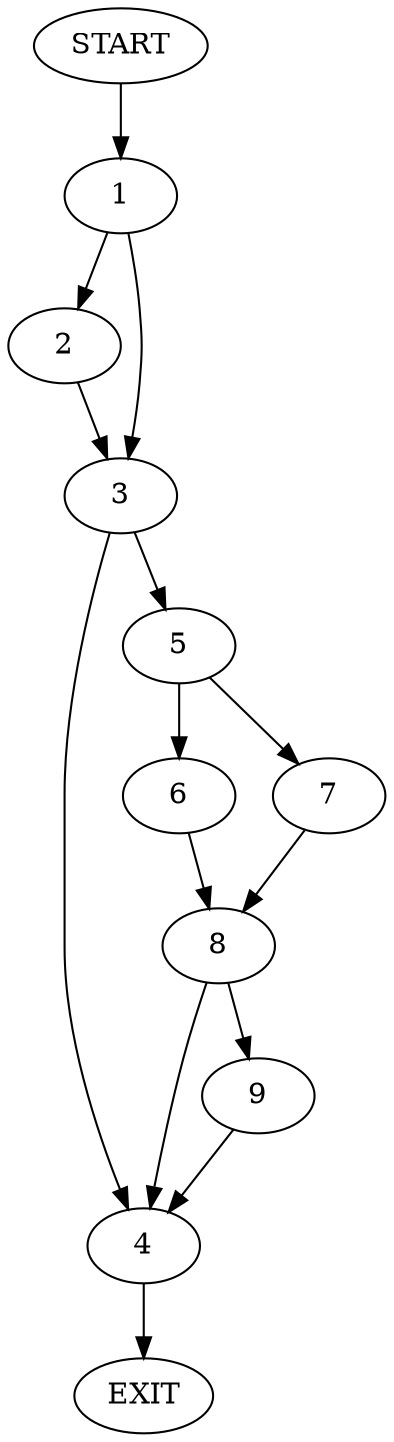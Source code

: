 digraph {
0 [label="START"]
10 [label="EXIT"]
0 -> 1
1 -> 2
1 -> 3
3 -> 4
3 -> 5
2 -> 3
4 -> 10
5 -> 6
5 -> 7
7 -> 8
6 -> 8
8 -> 9
8 -> 4
9 -> 4
}
